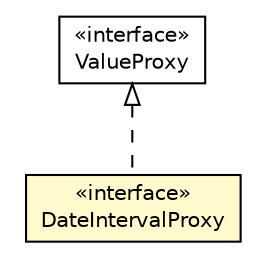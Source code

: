 #!/usr/local/bin/dot
#
# Class diagram 
# Generated by UMLGraph version 5.4 (http://www.umlgraph.org/)
#

digraph G {
	edge [fontname="Helvetica",fontsize=10,labelfontname="Helvetica",labelfontsize=10];
	node [fontname="Helvetica",fontsize=10,shape=plaintext];
	nodesep=0.25;
	ranksep=0.5;
	// hu.sch.kfc.client.model.DateIntervalProxy
	c3674 [label=<<table title="hu.sch.kfc.client.model.DateIntervalProxy" border="0" cellborder="1" cellspacing="0" cellpadding="2" port="p" bgcolor="lemonChiffon" href="./DateIntervalProxy.html">
		<tr><td><table border="0" cellspacing="0" cellpadding="1">
<tr><td align="center" balign="center"> &#171;interface&#187; </td></tr>
<tr><td align="center" balign="center"> DateIntervalProxy </td></tr>
		</table></td></tr>
		</table>>, URL="./DateIntervalProxy.html", fontname="Helvetica", fontcolor="black", fontsize=10.0];
	//hu.sch.kfc.client.model.DateIntervalProxy implements com.google.gwt.requestfactory.shared.ValueProxy
	c3708:p -> c3674:p [dir=back,arrowtail=empty,style=dashed];
	// com.google.gwt.requestfactory.shared.ValueProxy
	c3708 [label=<<table title="com.google.gwt.requestfactory.shared.ValueProxy" border="0" cellborder="1" cellspacing="0" cellpadding="2" port="p">
		<tr><td><table border="0" cellspacing="0" cellpadding="1">
<tr><td align="center" balign="center"> &#171;interface&#187; </td></tr>
<tr><td align="center" balign="center"> ValueProxy </td></tr>
		</table></td></tr>
		</table>>, URL="null", fontname="Helvetica", fontcolor="black", fontsize=10.0];
}

